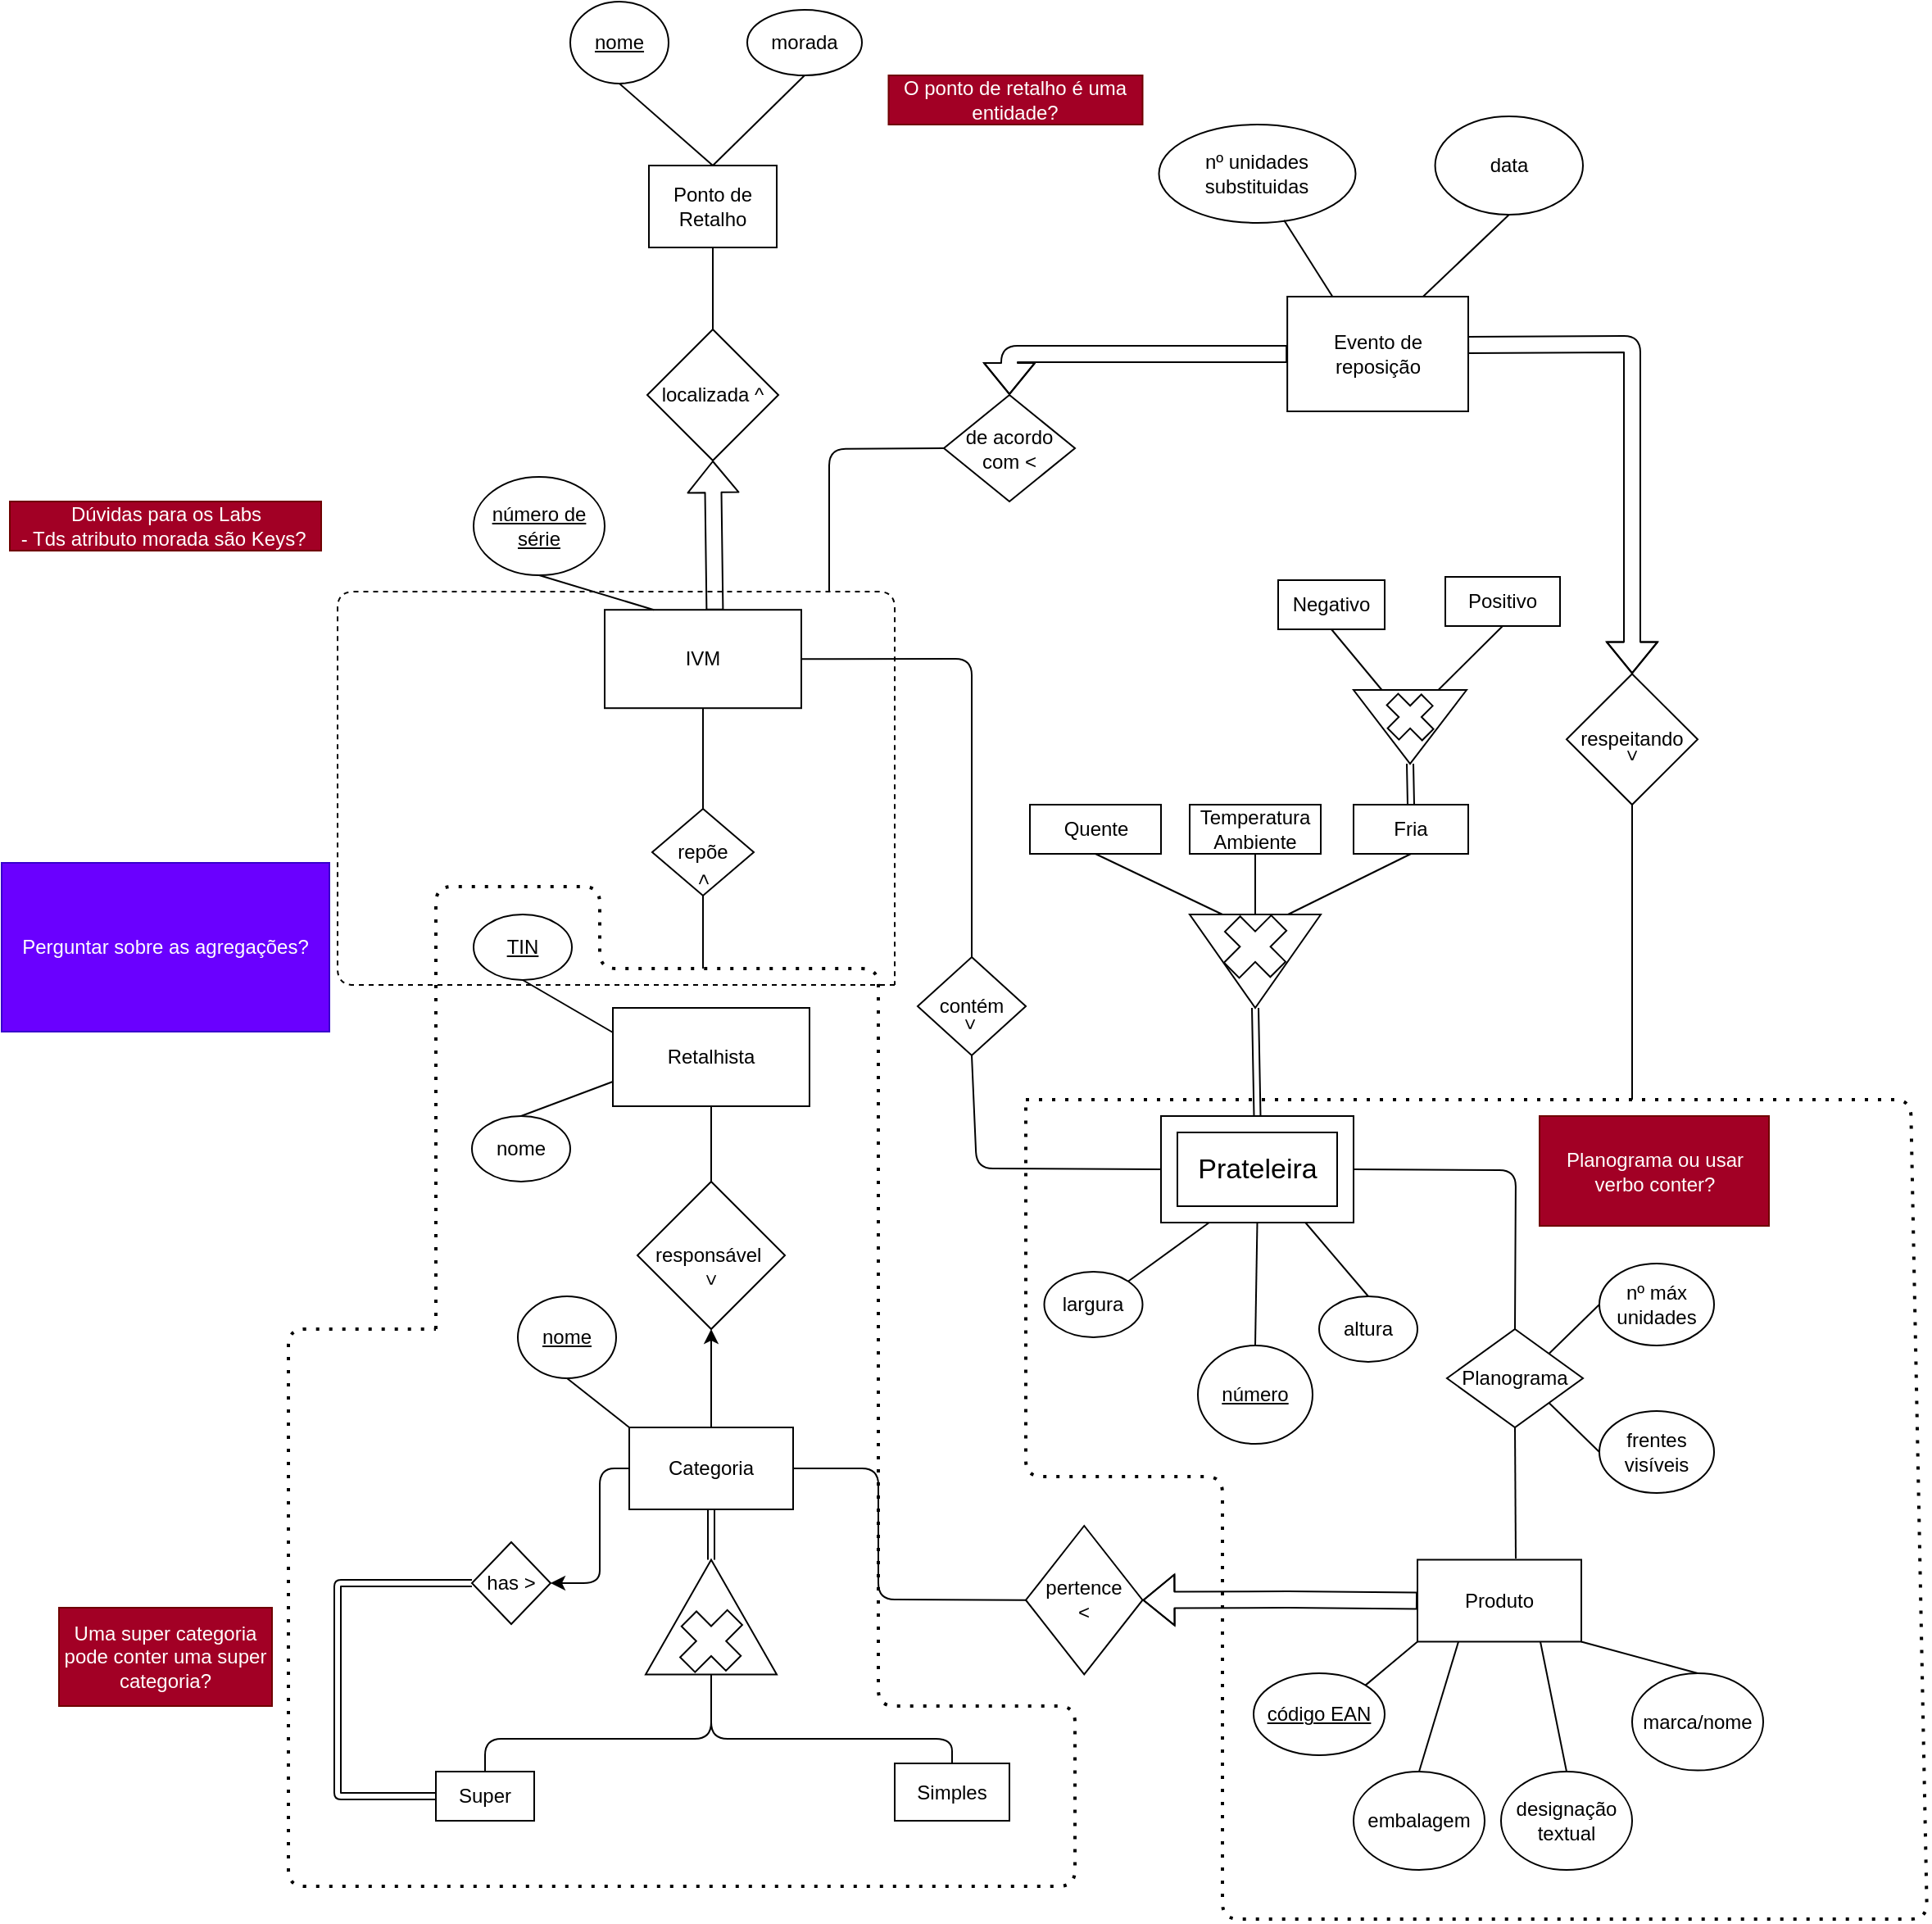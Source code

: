 <mxfile>
    <diagram id="00-uPUe9AZms_T46HA7c" name="Exposição Gulbenkian">
        <mxGraphModel dx="1993" dy="1764" grid="1" gridSize="10" guides="1" tooltips="1" connect="1" arrows="1" fold="1" page="1" pageScale="1" pageWidth="850" pageHeight="1100" math="0" shadow="0">
            <root>
                <mxCell id="0"/>
                <mxCell id="1" parent="0"/>
                <mxCell id="2" value="IVM" style="rounded=0;whiteSpace=wrap;html=1;" parent="1" vertex="1">
                    <mxGeometry x="123" y="41.1" width="120" height="60" as="geometry"/>
                </mxCell>
                <mxCell id="3" value="&lt;u&gt;número de série&lt;/u&gt;" style="ellipse;whiteSpace=wrap;html=1;" parent="1" vertex="1">
                    <mxGeometry x="43" y="-40" width="80" height="60" as="geometry"/>
                </mxCell>
                <mxCell id="7" value="" style="endArrow=none;html=1;exitX=0.5;exitY=1;exitDx=0;exitDy=0;entryX=0.25;entryY=0;entryDx=0;entryDy=0;" parent="1" source="3" target="2" edge="1">
                    <mxGeometry width="50" height="50" relative="1" as="geometry">
                        <mxPoint x="395" y="30" as="sourcePoint"/>
                        <mxPoint x="445" y="-20" as="targetPoint"/>
                    </mxGeometry>
                </mxCell>
                <mxCell id="87" style="edgeStyle=none;html=1;exitX=0.5;exitY=0;exitDx=0;exitDy=0;entryX=0.5;entryY=1;entryDx=0;entryDy=0;" parent="1" source="n_H6tgW4zbTbW25FnDyU-9" target="86" edge="1">
                    <mxGeometry relative="1" as="geometry">
                        <Array as="points"/>
                    </mxGeometry>
                </mxCell>
                <mxCell id="n_H6tgW4zbTbW25FnDyU-9" value="Categoria" style="rounded=0;whiteSpace=wrap;html=1;" parent="1" vertex="1">
                    <mxGeometry x="138" y="540" width="100" height="50" as="geometry"/>
                </mxCell>
                <mxCell id="n_H6tgW4zbTbW25FnDyU-10" value="" style="triangle;whiteSpace=wrap;html=1;direction=north;" parent="1" vertex="1">
                    <mxGeometry x="148" y="620.73" width="80" height="70" as="geometry"/>
                </mxCell>
                <mxCell id="n_H6tgW4zbTbW25FnDyU-11" value="" style="shape=link;html=1;exitX=0.5;exitY=1;exitDx=0;exitDy=0;entryX=1;entryY=0.5;entryDx=0;entryDy=0;" parent="1" source="n_H6tgW4zbTbW25FnDyU-9" target="n_H6tgW4zbTbW25FnDyU-10" edge="1">
                    <mxGeometry width="100" relative="1" as="geometry">
                        <mxPoint x="328" y="570" as="sourcePoint"/>
                        <mxPoint x="428" y="570" as="targetPoint"/>
                    </mxGeometry>
                </mxCell>
                <mxCell id="n_H6tgW4zbTbW25FnDyU-12" value="" style="shape=cross;whiteSpace=wrap;html=1;direction=south;rotation=45;size=0.336;" parent="1" vertex="1">
                    <mxGeometry x="168.84" y="650" width="38.32" height="40.73" as="geometry"/>
                </mxCell>
                <mxCell id="n_H6tgW4zbTbW25FnDyU-13" value="Super" style="rounded=0;whiteSpace=wrap;html=1;" parent="1" vertex="1">
                    <mxGeometry x="20" y="750" width="60" height="30" as="geometry"/>
                </mxCell>
                <mxCell id="n_H6tgW4zbTbW25FnDyU-14" value="" style="endArrow=none;html=1;exitX=0.5;exitY=0;exitDx=0;exitDy=0;entryX=0;entryY=0.5;entryDx=0;entryDy=0;" parent="1" source="n_H6tgW4zbTbW25FnDyU-13" target="n_H6tgW4zbTbW25FnDyU-10" edge="1">
                    <mxGeometry width="50" height="50" relative="1" as="geometry">
                        <mxPoint x="280" y="720" as="sourcePoint"/>
                        <mxPoint x="190" y="700" as="targetPoint"/>
                        <Array as="points">
                            <mxPoint x="50" y="730"/>
                            <mxPoint x="80" y="730"/>
                            <mxPoint x="120" y="730"/>
                            <mxPoint x="188" y="730"/>
                        </Array>
                    </mxGeometry>
                </mxCell>
                <mxCell id="83" style="edgeStyle=none;html=1;exitX=0;exitY=0.5;exitDx=0;exitDy=0;entryX=1;entryY=0.5;entryDx=0;entryDy=0;" parent="1" source="n_H6tgW4zbTbW25FnDyU-9" target="82" edge="1">
                    <mxGeometry relative="1" as="geometry">
                        <Array as="points">
                            <mxPoint x="120" y="565"/>
                            <mxPoint x="120" y="610"/>
                            <mxPoint x="120" y="635"/>
                        </Array>
                    </mxGeometry>
                </mxCell>
                <mxCell id="n_H6tgW4zbTbW25FnDyU-15" value="Simples" style="rounded=0;whiteSpace=wrap;html=1;" parent="1" vertex="1">
                    <mxGeometry x="300" y="745" width="70" height="35" as="geometry"/>
                </mxCell>
                <mxCell id="n_H6tgW4zbTbW25FnDyU-16" value="" style="endArrow=none;html=1;exitX=0.5;exitY=0;exitDx=0;exitDy=0;entryX=0;entryY=0.5;entryDx=0;entryDy=0;" parent="1" source="n_H6tgW4zbTbW25FnDyU-15" target="n_H6tgW4zbTbW25FnDyU-10" edge="1">
                    <mxGeometry width="50" height="50" relative="1" as="geometry">
                        <mxPoint x="280" y="720" as="sourcePoint"/>
                        <mxPoint x="330" y="670" as="targetPoint"/>
                        <Array as="points">
                            <mxPoint x="335" y="730"/>
                            <mxPoint x="260" y="730"/>
                            <mxPoint x="188" y="730"/>
                        </Array>
                    </mxGeometry>
                </mxCell>
                <mxCell id="n_H6tgW4zbTbW25FnDyU-17" value="&lt;u&gt;nome&lt;/u&gt;" style="ellipse;whiteSpace=wrap;html=1;" parent="1" vertex="1">
                    <mxGeometry x="70" y="460" width="60" height="50" as="geometry"/>
                </mxCell>
                <mxCell id="n_H6tgW4zbTbW25FnDyU-18" value="" style="endArrow=none;html=1;exitX=0;exitY=0;exitDx=0;exitDy=0;entryX=0.5;entryY=1;entryDx=0;entryDy=0;" parent="1" source="n_H6tgW4zbTbW25FnDyU-9" target="n_H6tgW4zbTbW25FnDyU-17" edge="1">
                    <mxGeometry width="50" height="50" relative="1" as="geometry">
                        <mxPoint x="280" y="520" as="sourcePoint"/>
                        <mxPoint x="330" y="470" as="targetPoint"/>
                    </mxGeometry>
                </mxCell>
                <mxCell id="fh6w0yjH1MEBk0rbtKuh-10" value="largura" style="ellipse;whiteSpace=wrap;html=1;" parent="1" vertex="1">
                    <mxGeometry x="391.25" y="445" width="60" height="40" as="geometry"/>
                </mxCell>
                <mxCell id="fh6w0yjH1MEBk0rbtKuh-11" value="altura" style="ellipse;whiteSpace=wrap;html=1;" parent="1" vertex="1">
                    <mxGeometry x="559" y="460" width="60" height="40" as="geometry"/>
                </mxCell>
                <mxCell id="fh6w0yjH1MEBk0rbtKuh-12" value="" style="endArrow=none;html=1;entryX=1;entryY=0;entryDx=0;entryDy=0;exitX=0;exitY=0;exitDx=29.375;exitDy=65;exitPerimeter=0;" parent="1" source="pVvuMbzZNNWRI8RjfoYQ-9" target="fh6w0yjH1MEBk0rbtKuh-10" edge="1">
                    <mxGeometry width="50" height="50" relative="1" as="geometry">
                        <mxPoint x="480" y="115.0" as="sourcePoint"/>
                        <mxPoint x="288.957" y="94.255" as="targetPoint"/>
                    </mxGeometry>
                </mxCell>
                <mxCell id="fh6w0yjH1MEBk0rbtKuh-13" value="" style="endArrow=none;html=1;entryX=0.5;entryY=0;entryDx=0;entryDy=0;exitX=0;exitY=0;exitDx=88.125;exitDy=65;exitPerimeter=0;" parent="1" source="pVvuMbzZNNWRI8RjfoYQ-9" target="fh6w0yjH1MEBk0rbtKuh-11" edge="1">
                    <mxGeometry width="50" height="50" relative="1" as="geometry">
                        <mxPoint x="580" y="420" as="sourcePoint"/>
                        <mxPoint x="470" y="80" as="targetPoint"/>
                    </mxGeometry>
                </mxCell>
                <mxCell id="n_H6tgW4zbTbW25FnDyU-20" value="" style="triangle;whiteSpace=wrap;html=1;direction=north;rotation=-180;" parent="1" vertex="1">
                    <mxGeometry x="480" y="227" width="80" height="57" as="geometry"/>
                </mxCell>
                <mxCell id="n_H6tgW4zbTbW25FnDyU-21" value="" style="shape=cross;whiteSpace=wrap;html=1;direction=south;rotation=45;size=0.336;" parent="1" vertex="1">
                    <mxGeometry x="500.42" y="226.27" width="39.16" height="40.73" as="geometry"/>
                </mxCell>
                <mxCell id="pVvuMbzZNNWRI8RjfoYQ-9" value="&lt;font style=&quot;font-size: 17px&quot;&gt;Prateleira&lt;/font&gt;" style="verticalLabelPosition=middle;verticalAlign=middle;html=1;shape=mxgraph.basic.frame;dx=10;fontFamily=Helvetica;labelPosition=center;align=center;" parent="1" vertex="1">
                    <mxGeometry x="462.5" y="350" width="117.5" height="65" as="geometry"/>
                </mxCell>
                <mxCell id="n_H6tgW4zbTbW25FnDyU-23" value="Fria" style="rounded=0;whiteSpace=wrap;html=1;" parent="1" vertex="1">
                    <mxGeometry x="580" y="160" width="70" height="30" as="geometry"/>
                </mxCell>
                <mxCell id="n_H6tgW4zbTbW25FnDyU-25" value="Quente" style="rounded=0;whiteSpace=wrap;html=1;" parent="1" vertex="1">
                    <mxGeometry x="382.5" y="160" width="80" height="30" as="geometry"/>
                </mxCell>
                <mxCell id="fh6w0yjH1MEBk0rbtKuh-14" value="" style="triangle;whiteSpace=wrap;html=1;direction=north;rotation=-180;" parent="1" vertex="1">
                    <mxGeometry x="580" y="90" width="69" height="45" as="geometry"/>
                </mxCell>
                <mxCell id="fh6w0yjH1MEBk0rbtKuh-17" value="Produto" style="rounded=0;whiteSpace=wrap;html=1;" parent="1" vertex="1">
                    <mxGeometry x="619" y="620.73" width="100" height="50" as="geometry"/>
                </mxCell>
                <mxCell id="n_H6tgW4zbTbW25FnDyU-29" value="Negativo" style="rounded=0;whiteSpace=wrap;html=1;" parent="1" vertex="1">
                    <mxGeometry x="534" y="23" width="65" height="30" as="geometry"/>
                </mxCell>
                <mxCell id="n_H6tgW4zbTbW25FnDyU-31" value="Positivo" style="rounded=0;whiteSpace=wrap;html=1;" parent="1" vertex="1">
                    <mxGeometry x="636" y="21" width="70" height="30" as="geometry"/>
                </mxCell>
                <mxCell id="11" value="Temperatura Ambiente" style="rounded=0;whiteSpace=wrap;html=1;" parent="1" vertex="1">
                    <mxGeometry x="480" y="160" width="80" height="30" as="geometry"/>
                </mxCell>
                <mxCell id="12" value="&lt;u&gt;número&lt;/u&gt;" style="ellipse;whiteSpace=wrap;html=1;direction=south;" parent="1" vertex="1">
                    <mxGeometry x="485" y="490" width="70" height="60" as="geometry"/>
                </mxCell>
                <mxCell id="13" value="" style="endArrow=none;html=1;entryX=0;entryY=0.5;entryDx=0;entryDy=0;exitX=0.5;exitY=1;exitDx=0;exitDy=0;exitPerimeter=0;" parent="1" source="pVvuMbzZNNWRI8RjfoYQ-9" target="12" edge="1">
                    <mxGeometry width="50" height="50" relative="1" as="geometry">
                        <mxPoint x="537" y="450" as="sourcePoint"/>
                        <mxPoint x="529" y="470" as="targetPoint"/>
                    </mxGeometry>
                </mxCell>
                <mxCell id="21" value="&lt;u&gt;código EAN&lt;/u&gt;" style="ellipse;whiteSpace=wrap;html=1;" parent="1" vertex="1">
                    <mxGeometry x="519" y="690" width="80" height="50" as="geometry"/>
                </mxCell>
                <mxCell id="22" value="embalagem" style="ellipse;whiteSpace=wrap;html=1;" parent="1" vertex="1">
                    <mxGeometry x="580" y="750" width="80" height="60" as="geometry"/>
                </mxCell>
                <mxCell id="23" value="designação textual" style="ellipse;whiteSpace=wrap;html=1;" parent="1" vertex="1">
                    <mxGeometry x="670" y="750" width="80" height="60" as="geometry"/>
                </mxCell>
                <mxCell id="24" value="marca/nome" style="ellipse;whiteSpace=wrap;html=1;" parent="1" vertex="1">
                    <mxGeometry x="750" y="690" width="80" height="59.27" as="geometry"/>
                </mxCell>
                <mxCell id="25" value="" style="endArrow=none;html=1;entryX=0;entryY=1;entryDx=0;entryDy=0;exitX=1;exitY=0;exitDx=0;exitDy=0;" parent="1" source="21" target="fh6w0yjH1MEBk0rbtKuh-17" edge="1">
                    <mxGeometry width="50" height="50" relative="1" as="geometry">
                        <mxPoint x="470" y="710" as="sourcePoint"/>
                        <mxPoint x="520" y="660" as="targetPoint"/>
                    </mxGeometry>
                </mxCell>
                <mxCell id="26" value="" style="endArrow=none;html=1;entryX=0.25;entryY=1;entryDx=0;entryDy=0;exitX=0.5;exitY=0;exitDx=0;exitDy=0;" parent="1" source="22" target="fh6w0yjH1MEBk0rbtKuh-17" edge="1">
                    <mxGeometry width="50" height="50" relative="1" as="geometry">
                        <mxPoint x="470" y="710" as="sourcePoint"/>
                        <mxPoint x="520" y="660" as="targetPoint"/>
                    </mxGeometry>
                </mxCell>
                <mxCell id="27" value="" style="endArrow=none;html=1;entryX=0.75;entryY=1;entryDx=0;entryDy=0;exitX=0.5;exitY=0;exitDx=0;exitDy=0;" parent="1" source="23" target="fh6w0yjH1MEBk0rbtKuh-17" edge="1">
                    <mxGeometry width="50" height="50" relative="1" as="geometry">
                        <mxPoint x="470" y="710" as="sourcePoint"/>
                        <mxPoint x="520" y="660" as="targetPoint"/>
                    </mxGeometry>
                </mxCell>
                <mxCell id="28" value="" style="endArrow=none;html=1;entryX=1;entryY=1;entryDx=0;entryDy=0;exitX=0.5;exitY=0;exitDx=0;exitDy=0;" parent="1" source="24" target="fh6w0yjH1MEBk0rbtKuh-17" edge="1">
                    <mxGeometry width="50" height="50" relative="1" as="geometry">
                        <mxPoint x="470" y="710" as="sourcePoint"/>
                        <mxPoint x="520" y="660" as="targetPoint"/>
                    </mxGeometry>
                </mxCell>
                <mxCell id="29" value="Planograma" style="rhombus;whiteSpace=wrap;html=1;" parent="1" vertex="1">
                    <mxGeometry x="637" y="480" width="83" height="60" as="geometry"/>
                </mxCell>
                <mxCell id="31" value="Retalhista" style="rounded=0;whiteSpace=wrap;html=1;" parent="1" vertex="1">
                    <mxGeometry x="128" y="284" width="120" height="60" as="geometry"/>
                </mxCell>
                <mxCell id="32" value="&lt;u&gt;TIN&lt;/u&gt;" style="ellipse;whiteSpace=wrap;html=1;" parent="1" vertex="1">
                    <mxGeometry x="43" y="227" width="60" height="40" as="geometry"/>
                </mxCell>
                <mxCell id="33" value="nome" style="ellipse;whiteSpace=wrap;html=1;" parent="1" vertex="1">
                    <mxGeometry x="42" y="350" width="60" height="40" as="geometry"/>
                </mxCell>
                <mxCell id="34" value="" style="endArrow=none;html=1;entryX=0.5;entryY=1;entryDx=0;entryDy=0;exitX=0;exitY=0.25;exitDx=0;exitDy=0;" parent="1" source="31" target="32" edge="1">
                    <mxGeometry width="50" height="50" relative="1" as="geometry">
                        <mxPoint x="470" y="260" as="sourcePoint"/>
                        <mxPoint x="520" y="210" as="targetPoint"/>
                    </mxGeometry>
                </mxCell>
                <mxCell id="35" value="" style="endArrow=none;html=1;entryX=0;entryY=0.75;entryDx=0;entryDy=0;exitX=0.5;exitY=0;exitDx=0;exitDy=0;" parent="1" source="33" target="31" edge="1">
                    <mxGeometry width="50" height="50" relative="1" as="geometry">
                        <mxPoint x="470" y="260" as="sourcePoint"/>
                        <mxPoint x="520" y="210" as="targetPoint"/>
                    </mxGeometry>
                </mxCell>
                <mxCell id="39" value="pertence&lt;br&gt;&amp;lt;" style="rhombus;whiteSpace=wrap;html=1;" parent="1" vertex="1">
                    <mxGeometry x="380" y="600" width="71.25" height="90.73" as="geometry"/>
                </mxCell>
                <mxCell id="43" value="" style="shape=flexArrow;endArrow=classic;html=1;exitX=0;exitY=0.5;exitDx=0;exitDy=0;entryX=1;entryY=0.5;entryDx=0;entryDy=0;" parent="1" source="fh6w0yjH1MEBk0rbtKuh-17" target="39" edge="1">
                    <mxGeometry width="50" height="50" relative="1" as="geometry">
                        <mxPoint x="400" y="520" as="sourcePoint"/>
                        <mxPoint x="450" y="470" as="targetPoint"/>
                        <Array as="points">
                            <mxPoint x="540" y="645"/>
                        </Array>
                    </mxGeometry>
                </mxCell>
                <mxCell id="44" value="" style="endArrow=none;html=1;exitX=1;exitY=0.5;exitDx=0;exitDy=0;entryX=0;entryY=0.5;entryDx=0;entryDy=0;" parent="1" source="n_H6tgW4zbTbW25FnDyU-9" target="39" edge="1">
                    <mxGeometry width="50" height="50" relative="1" as="geometry">
                        <mxPoint x="400" y="520" as="sourcePoint"/>
                        <mxPoint x="450" y="470" as="targetPoint"/>
                        <Array as="points">
                            <mxPoint x="290" y="565"/>
                            <mxPoint x="290" y="645"/>
                        </Array>
                    </mxGeometry>
                </mxCell>
                <mxCell id="51" value="" style="endArrow=none;html=1;entryX=1;entryY=0.5;entryDx=0;entryDy=0;entryPerimeter=0;exitX=0.5;exitY=0;exitDx=0;exitDy=0;" parent="1" source="29" target="pVvuMbzZNNWRI8RjfoYQ-9" edge="1">
                    <mxGeometry width="50" height="50" relative="1" as="geometry">
                        <mxPoint x="400" y="420" as="sourcePoint"/>
                        <mxPoint x="450" y="370" as="targetPoint"/>
                        <Array as="points">
                            <mxPoint x="679" y="383"/>
                        </Array>
                    </mxGeometry>
                </mxCell>
                <mxCell id="52" value="" style="shape=link;html=1;exitX=1;exitY=0.5;exitDx=0;exitDy=0;entryX=0.5;entryY=0;entryDx=0;entryDy=0;entryPerimeter=0;" parent="1" source="n_H6tgW4zbTbW25FnDyU-20" target="pVvuMbzZNNWRI8RjfoYQ-9" edge="1">
                    <mxGeometry width="100" relative="1" as="geometry">
                        <mxPoint x="380" y="400" as="sourcePoint"/>
                        <mxPoint x="480" y="400" as="targetPoint"/>
                    </mxGeometry>
                </mxCell>
                <mxCell id="59" value="" style="shape=link;html=1;entryX=0.5;entryY=0;entryDx=0;entryDy=0;exitX=1;exitY=0.5;exitDx=0;exitDy=0;" parent="1" source="fh6w0yjH1MEBk0rbtKuh-14" target="n_H6tgW4zbTbW25FnDyU-23" edge="1">
                    <mxGeometry width="100" relative="1" as="geometry">
                        <mxPoint x="380" y="400" as="sourcePoint"/>
                        <mxPoint x="480" y="400" as="targetPoint"/>
                    </mxGeometry>
                </mxCell>
                <mxCell id="61" value="" style="endArrow=none;html=1;entryX=0.5;entryY=1;entryDx=0;entryDy=0;exitX=0;exitY=0.75;exitDx=0;exitDy=0;" parent="1" source="fh6w0yjH1MEBk0rbtKuh-14" target="n_H6tgW4zbTbW25FnDyU-29" edge="1">
                    <mxGeometry width="50" height="50" relative="1" as="geometry">
                        <mxPoint x="400" y="420" as="sourcePoint"/>
                        <mxPoint x="450" y="370" as="targetPoint"/>
                    </mxGeometry>
                </mxCell>
                <mxCell id="62" value="" style="endArrow=none;html=1;entryX=0.5;entryY=1;entryDx=0;entryDy=0;exitX=0;exitY=0.25;exitDx=0;exitDy=0;" parent="1" source="fh6w0yjH1MEBk0rbtKuh-14" target="n_H6tgW4zbTbW25FnDyU-31" edge="1">
                    <mxGeometry width="50" height="50" relative="1" as="geometry">
                        <mxPoint x="690" y="110" as="sourcePoint"/>
                        <mxPoint x="450" y="370" as="targetPoint"/>
                    </mxGeometry>
                </mxCell>
                <mxCell id="64" value="" style="endArrow=none;html=1;entryX=0.5;entryY=1;entryDx=0;entryDy=0;exitX=0;exitY=0.25;exitDx=0;exitDy=0;" parent="1" source="n_H6tgW4zbTbW25FnDyU-20" target="n_H6tgW4zbTbW25FnDyU-23" edge="1">
                    <mxGeometry width="50" height="50" relative="1" as="geometry">
                        <mxPoint x="560" y="420" as="sourcePoint"/>
                        <mxPoint x="610" y="370" as="targetPoint"/>
                    </mxGeometry>
                </mxCell>
                <mxCell id="67" value="" style="endArrow=none;html=1;entryX=0.5;entryY=1;entryDx=0;entryDy=0;exitX=0;exitY=0.5;exitDx=0;exitDy=0;" parent="1" source="n_H6tgW4zbTbW25FnDyU-20" target="11" edge="1">
                    <mxGeometry width="50" height="50" relative="1" as="geometry">
                        <mxPoint x="560" y="420" as="sourcePoint"/>
                        <mxPoint x="610" y="370" as="targetPoint"/>
                    </mxGeometry>
                </mxCell>
                <mxCell id="68" value="" style="endArrow=none;html=1;entryX=0.5;entryY=1;entryDx=0;entryDy=0;exitX=0;exitY=0.75;exitDx=0;exitDy=0;" parent="1" source="n_H6tgW4zbTbW25FnDyU-20" target="n_H6tgW4zbTbW25FnDyU-25" edge="1">
                    <mxGeometry width="50" height="50" relative="1" as="geometry">
                        <mxPoint x="560" y="420" as="sourcePoint"/>
                        <mxPoint x="610" y="370" as="targetPoint"/>
                    </mxGeometry>
                </mxCell>
                <mxCell id="71" value="" style="shape=cross;whiteSpace=wrap;html=1;direction=south;rotation=45;size=0.336;" parent="1" vertex="1">
                    <mxGeometry x="599.31" y="91.96" width="30.47" height="29.14" as="geometry"/>
                </mxCell>
                <mxCell id="76" value="nº máx&lt;br&gt;unidades" style="ellipse;whiteSpace=wrap;html=1;" parent="1" vertex="1">
                    <mxGeometry x="730" y="440" width="70" height="50" as="geometry"/>
                </mxCell>
                <mxCell id="77" value="frentes visíveis" style="ellipse;whiteSpace=wrap;html=1;" parent="1" vertex="1">
                    <mxGeometry x="730" y="530" width="70" height="50" as="geometry"/>
                </mxCell>
                <mxCell id="78" value="" style="endArrow=none;html=1;entryX=0;entryY=0.5;entryDx=0;entryDy=0;exitX=1;exitY=0;exitDx=0;exitDy=0;" parent="1" target="76" edge="1" source="29">
                    <mxGeometry width="50" height="50" relative="1" as="geometry">
                        <mxPoint x="680" y="490" as="sourcePoint"/>
                        <mxPoint x="730" y="440" as="targetPoint"/>
                    </mxGeometry>
                </mxCell>
                <mxCell id="79" value="" style="endArrow=none;html=1;entryX=0;entryY=0.5;entryDx=0;entryDy=0;exitX=1;exitY=1;exitDx=0;exitDy=0;" parent="1" source="29" target="77" edge="1">
                    <mxGeometry width="50" height="50" relative="1" as="geometry">
                        <mxPoint x="680" y="490" as="sourcePoint"/>
                        <mxPoint x="730" y="440" as="targetPoint"/>
                    </mxGeometry>
                </mxCell>
                <mxCell id="82" value="has &amp;gt;" style="rhombus;whiteSpace=wrap;html=1;" parent="1" vertex="1">
                    <mxGeometry x="42" y="610" width="48" height="50" as="geometry"/>
                </mxCell>
                <mxCell id="84" value="" style="shape=link;html=1;exitX=0;exitY=0.5;exitDx=0;exitDy=0;entryX=0;entryY=0.5;entryDx=0;entryDy=0;" parent="1" source="n_H6tgW4zbTbW25FnDyU-13" target="82" edge="1">
                    <mxGeometry width="100" relative="1" as="geometry">
                        <mxPoint x="260" y="680" as="sourcePoint"/>
                        <mxPoint x="360" y="680" as="targetPoint"/>
                        <Array as="points">
                            <mxPoint x="-40" y="765"/>
                            <mxPoint x="-40" y="700"/>
                            <mxPoint x="-40" y="635"/>
                        </Array>
                    </mxGeometry>
                </mxCell>
                <mxCell id="86" value="responsável&amp;nbsp;" style="rhombus;whiteSpace=wrap;html=1;" parent="1" vertex="1">
                    <mxGeometry x="143" y="390" width="90" height="90" as="geometry"/>
                </mxCell>
                <mxCell id="88" value="" style="endArrow=none;html=1;exitX=0.5;exitY=0;exitDx=0;exitDy=0;entryX=0.5;entryY=1;entryDx=0;entryDy=0;" parent="1" source="86" target="31" edge="1">
                    <mxGeometry width="50" height="50" relative="1" as="geometry">
                        <mxPoint x="280" y="400" as="sourcePoint"/>
                        <mxPoint x="330" y="350" as="targetPoint"/>
                    </mxGeometry>
                </mxCell>
                <mxCell id="89" value="repõe" style="rhombus;whiteSpace=wrap;html=1;" parent="1" vertex="1">
                    <mxGeometry x="152" y="162.5" width="62" height="53" as="geometry"/>
                </mxCell>
                <mxCell id="90" value="" style="endArrow=none;html=1;exitX=0.5;exitY=0;exitDx=0;exitDy=0;entryX=0.5;entryY=1;entryDx=0;entryDy=0;" parent="1" source="89" target="2" edge="1">
                    <mxGeometry width="50" height="50" relative="1" as="geometry">
                        <mxPoint x="300" y="200" as="sourcePoint"/>
                        <mxPoint x="350" y="150" as="targetPoint"/>
                    </mxGeometry>
                </mxCell>
                <mxCell id="91" value="" style="endArrow=none;html=1;entryX=0.5;entryY=1;entryDx=0;entryDy=0;" parent="1" target="89" edge="1">
                    <mxGeometry width="50" height="50" relative="1" as="geometry">
                        <mxPoint x="183" y="260" as="sourcePoint"/>
                        <mxPoint x="350" y="150" as="targetPoint"/>
                    </mxGeometry>
                </mxCell>
                <mxCell id="96" value="contém&lt;br&gt;" style="rhombus;whiteSpace=wrap;html=1;" parent="1" vertex="1">
                    <mxGeometry x="314" y="253" width="66" height="60" as="geometry"/>
                </mxCell>
                <mxCell id="97" value="" style="endArrow=none;html=1;exitX=1;exitY=0.5;exitDx=0;exitDy=0;entryX=0.5;entryY=0;entryDx=0;entryDy=0;" parent="1" source="2" target="96" edge="1">
                    <mxGeometry width="50" height="50" relative="1" as="geometry">
                        <mxPoint x="350" y="320" as="sourcePoint"/>
                        <mxPoint x="400" y="270" as="targetPoint"/>
                        <Array as="points">
                            <mxPoint x="347" y="71"/>
                            <mxPoint x="347" y="151"/>
                        </Array>
                    </mxGeometry>
                </mxCell>
                <mxCell id="98" value="" style="endArrow=none;html=1;exitX=0.5;exitY=1;exitDx=0;exitDy=0;entryX=0;entryY=0.5;entryDx=0;entryDy=0;entryPerimeter=0;" parent="1" source="96" target="pVvuMbzZNNWRI8RjfoYQ-9" edge="1">
                    <mxGeometry width="50" height="50" relative="1" as="geometry">
                        <mxPoint x="350" y="320" as="sourcePoint"/>
                        <mxPoint x="420" y="384" as="targetPoint"/>
                        <Array as="points">
                            <mxPoint x="350" y="382"/>
                        </Array>
                    </mxGeometry>
                </mxCell>
                <mxCell id="99" value="&amp;lt;" style="text;html=1;strokeColor=none;fillColor=none;align=center;verticalAlign=middle;whiteSpace=wrap;rounded=0;rotation=-90;" parent="1" vertex="1">
                    <mxGeometry x="331" y="284" width="30" height="20" as="geometry"/>
                </mxCell>
                <mxCell id="101" value="&amp;lt;" style="text;html=1;strokeColor=none;fillColor=none;align=center;verticalAlign=middle;whiteSpace=wrap;rounded=0;rotation=90;" parent="1" vertex="1">
                    <mxGeometry x="168.84" y="195.5" width="30" height="20" as="geometry"/>
                </mxCell>
                <mxCell id="102" value="&amp;lt;" style="text;html=1;strokeColor=none;fillColor=none;align=center;verticalAlign=middle;whiteSpace=wrap;rounded=0;rotation=-90;" parent="1" vertex="1">
                    <mxGeometry x="173" y="440" width="30" height="20" as="geometry"/>
                </mxCell>
                <mxCell id="103" value="" style="endArrow=none;dashed=1;html=1;dashPattern=1 3;strokeWidth=2;" parent="1" edge="1">
                    <mxGeometry width="50" height="50" relative="1" as="geometry">
                        <mxPoint x="20" y="480" as="sourcePoint"/>
                        <mxPoint x="20" y="480" as="targetPoint"/>
                        <Array as="points">
                            <mxPoint x="20" y="210"/>
                            <mxPoint x="80" y="210"/>
                            <mxPoint x="120" y="210"/>
                            <mxPoint x="120" y="260"/>
                            <mxPoint x="290" y="260"/>
                            <mxPoint x="290" y="710"/>
                            <mxPoint x="410" y="710"/>
                            <mxPoint x="410" y="820"/>
                            <mxPoint x="-70" y="820"/>
                            <mxPoint x="-70" y="480"/>
                        </Array>
                    </mxGeometry>
                </mxCell>
                <mxCell id="105" value="Dúvidas para os Labs&lt;br&gt;- Tds atributo morada são Keys?&amp;nbsp;" style="text;html=1;align=center;verticalAlign=middle;resizable=0;points=[];autosize=1;strokeColor=#6F0000;fillColor=#a20025;fontColor=#ffffff;" parent="1" vertex="1">
                    <mxGeometry x="-240" y="-25" width="190" height="30" as="geometry"/>
                </mxCell>
                <mxCell id="106" value="Ponto de Retalho" style="rounded=0;whiteSpace=wrap;html=1;" parent="1" vertex="1">
                    <mxGeometry x="150" y="-230" width="78" height="50" as="geometry"/>
                </mxCell>
                <mxCell id="107" value="&lt;u&gt;nome&lt;/u&gt;" style="ellipse;whiteSpace=wrap;html=1;" parent="1" vertex="1">
                    <mxGeometry x="102" y="-330" width="60" height="50" as="geometry"/>
                </mxCell>
                <mxCell id="108" value="morada" style="ellipse;whiteSpace=wrap;html=1;" parent="1" vertex="1">
                    <mxGeometry x="210" y="-325" width="70" height="40" as="geometry"/>
                </mxCell>
                <mxCell id="112" value="" style="endArrow=none;html=1;exitX=0.5;exitY=0;exitDx=0;exitDy=0;entryX=0.5;entryY=1;entryDx=0;entryDy=0;" parent="1" source="106" target="108" edge="1">
                    <mxGeometry width="50" height="50" relative="1" as="geometry">
                        <mxPoint x="370" y="-60" as="sourcePoint"/>
                        <mxPoint x="420" y="-110" as="targetPoint"/>
                    </mxGeometry>
                </mxCell>
                <mxCell id="113" value="" style="endArrow=none;html=1;exitX=0.5;exitY=0;exitDx=0;exitDy=0;entryX=0.5;entryY=1;entryDx=0;entryDy=0;" parent="1" source="106" target="107" edge="1">
                    <mxGeometry width="50" height="50" relative="1" as="geometry">
                        <mxPoint x="370" y="-60" as="sourcePoint"/>
                        <mxPoint x="420" y="-110" as="targetPoint"/>
                    </mxGeometry>
                </mxCell>
                <mxCell id="116" value="localizada ^" style="rhombus;whiteSpace=wrap;html=1;" parent="1" vertex="1">
                    <mxGeometry x="149" y="-130" width="80" height="80" as="geometry"/>
                </mxCell>
                <mxCell id="117" value="" style="endArrow=none;html=1;exitX=0.5;exitY=0;exitDx=0;exitDy=0;entryX=0.5;entryY=1;entryDx=0;entryDy=0;" parent="1" source="116" target="106" edge="1">
                    <mxGeometry width="50" height="50" relative="1" as="geometry">
                        <mxPoint x="370" y="-60" as="sourcePoint"/>
                        <mxPoint x="420" y="-110" as="targetPoint"/>
                    </mxGeometry>
                </mxCell>
                <mxCell id="118" value="" style="shape=flexArrow;endArrow=classic;html=1;entryX=0.5;entryY=1;entryDx=0;entryDy=0;exitX=0.56;exitY=0.003;exitDx=0;exitDy=0;exitPerimeter=0;" parent="1" source="2" target="116" edge="1">
                    <mxGeometry width="50" height="50" relative="1" as="geometry">
                        <mxPoint x="189" y="40" as="sourcePoint"/>
                        <mxPoint x="420" y="-110" as="targetPoint"/>
                    </mxGeometry>
                </mxCell>
                <mxCell id="120" value="Uma super categoria pode conter uma super categoria?" style="text;html=1;strokeColor=#6F0000;fillColor=#a20025;align=center;verticalAlign=middle;whiteSpace=wrap;rounded=0;fontColor=#ffffff;" parent="1" vertex="1">
                    <mxGeometry x="-210" y="650" width="130" height="60" as="geometry"/>
                </mxCell>
                <mxCell id="121" value="Perguntar sobre as agregações?" style="text;html=1;strokeColor=#3700CC;fillColor=#6a00ff;align=center;verticalAlign=middle;whiteSpace=wrap;rounded=0;fontColor=#ffffff;" parent="1" vertex="1">
                    <mxGeometry x="-245" y="195.5" width="200" height="103" as="geometry"/>
                </mxCell>
                <mxCell id="126" value="O ponto de retalho é uma entidade?" style="text;html=1;strokeColor=#6F0000;fillColor=#a20025;align=center;verticalAlign=middle;whiteSpace=wrap;rounded=0;fontColor=#ffffff;" vertex="1" parent="1">
                    <mxGeometry x="296.25" y="-285" width="155" height="30" as="geometry"/>
                </mxCell>
                <mxCell id="127" value="Planograma ou usar verbo conter?" style="text;html=1;strokeColor=#6F0000;fillColor=#a20025;align=center;verticalAlign=middle;whiteSpace=wrap;rounded=0;fontColor=#ffffff;" vertex="1" parent="1">
                    <mxGeometry x="693.5" y="350" width="140" height="67" as="geometry"/>
                </mxCell>
                <mxCell id="129" value="" style="endArrow=none;dashed=1;html=1;dashPattern=1 3;strokeWidth=2;" edge="1" parent="1">
                    <mxGeometry width="50" height="50" relative="1" as="geometry">
                        <mxPoint x="380" y="340" as="sourcePoint"/>
                        <mxPoint x="380" y="340" as="targetPoint"/>
                        <Array as="points">
                            <mxPoint x="920" y="340"/>
                            <mxPoint x="930" y="840"/>
                            <mxPoint x="500" y="840"/>
                            <mxPoint x="500" y="570"/>
                            <mxPoint x="380" y="570"/>
                        </Array>
                    </mxGeometry>
                </mxCell>
                <mxCell id="130" value="" style="endArrow=none;html=1;entryX=0.5;entryY=1;entryDx=0;entryDy=0;" edge="1" parent="1" target="29">
                    <mxGeometry width="50" height="50" relative="1" as="geometry">
                        <mxPoint x="679" y="620" as="sourcePoint"/>
                        <mxPoint x="450" y="450" as="targetPoint"/>
                    </mxGeometry>
                </mxCell>
                <mxCell id="132" value="" style="endArrow=none;dashed=1;html=1;" edge="1" parent="1">
                    <mxGeometry width="50" height="50" relative="1" as="geometry">
                        <mxPoint x="300" y="270" as="sourcePoint"/>
                        <mxPoint x="300" y="270" as="targetPoint"/>
                        <Array as="points">
                            <mxPoint x="-40" y="270"/>
                            <mxPoint x="-40" y="30"/>
                            <mxPoint x="180" y="30"/>
                            <mxPoint x="300" y="30"/>
                        </Array>
                    </mxGeometry>
                </mxCell>
                <mxCell id="134" value="Evento de reposição" style="rounded=0;whiteSpace=wrap;html=1;" vertex="1" parent="1">
                    <mxGeometry x="539.58" y="-150" width="110.42" height="70" as="geometry"/>
                </mxCell>
                <mxCell id="137" value="respeitando" style="rhombus;whiteSpace=wrap;html=1;" vertex="1" parent="1">
                    <mxGeometry x="710" y="80.25" width="80" height="79.75" as="geometry"/>
                </mxCell>
                <mxCell id="138" value="" style="endArrow=none;html=1;entryX=0.5;entryY=1;entryDx=0;entryDy=0;" edge="1" parent="1" target="137">
                    <mxGeometry width="50" height="50" relative="1" as="geometry">
                        <mxPoint x="750" y="340" as="sourcePoint"/>
                        <mxPoint x="450" y="240" as="targetPoint"/>
                    </mxGeometry>
                </mxCell>
                <mxCell id="139" value="de acordo com &amp;lt;" style="rhombus;whiteSpace=wrap;html=1;" vertex="1" parent="1">
                    <mxGeometry x="330" y="-90" width="80" height="65" as="geometry"/>
                </mxCell>
                <mxCell id="140" value="" style="endArrow=none;html=1;entryX=0;entryY=0.5;entryDx=0;entryDy=0;" edge="1" parent="1" target="139">
                    <mxGeometry width="50" height="50" relative="1" as="geometry">
                        <mxPoint x="260" y="30" as="sourcePoint"/>
                        <mxPoint x="450" y="140" as="targetPoint"/>
                        <Array as="points">
                            <mxPoint x="260" y="-57"/>
                        </Array>
                    </mxGeometry>
                </mxCell>
                <mxCell id="142" value="nº unidades substituidas" style="ellipse;whiteSpace=wrap;html=1;" vertex="1" parent="1">
                    <mxGeometry x="461.25" y="-255" width="120" height="60" as="geometry"/>
                </mxCell>
                <mxCell id="143" value="data" style="ellipse;whiteSpace=wrap;html=1;" vertex="1" parent="1">
                    <mxGeometry x="629.78" y="-260" width="90.22" height="60" as="geometry"/>
                </mxCell>
                <mxCell id="144" value="" style="endArrow=none;html=1;entryX=0.636;entryY=0.973;entryDx=0;entryDy=0;entryPerimeter=0;exitX=0.25;exitY=0;exitDx=0;exitDy=0;" edge="1" parent="1" source="134" target="142">
                    <mxGeometry width="50" height="50" relative="1" as="geometry">
                        <mxPoint x="400" y="-30" as="sourcePoint"/>
                        <mxPoint x="450" y="-80" as="targetPoint"/>
                    </mxGeometry>
                </mxCell>
                <mxCell id="145" value="" style="endArrow=none;html=1;entryX=0.5;entryY=1;entryDx=0;entryDy=0;exitX=0.75;exitY=0;exitDx=0;exitDy=0;" edge="1" parent="1" source="134" target="143">
                    <mxGeometry width="50" height="50" relative="1" as="geometry">
                        <mxPoint x="400" y="-30" as="sourcePoint"/>
                        <mxPoint x="450" y="-80" as="targetPoint"/>
                    </mxGeometry>
                </mxCell>
                <mxCell id="146" value="&amp;lt;" style="text;html=1;strokeColor=none;fillColor=none;align=center;verticalAlign=middle;whiteSpace=wrap;rounded=0;rotation=-90;" vertex="1" parent="1">
                    <mxGeometry x="735" y="120" width="30" height="20" as="geometry"/>
                </mxCell>
                <mxCell id="149" value="" style="shape=flexArrow;endArrow=classic;html=1;exitX=0.996;exitY=0.421;exitDx=0;exitDy=0;exitPerimeter=0;entryX=0.5;entryY=0;entryDx=0;entryDy=0;" edge="1" parent="1" source="134" target="137">
                    <mxGeometry width="50" height="50" relative="1" as="geometry">
                        <mxPoint x="470" y="70" as="sourcePoint"/>
                        <mxPoint x="520" y="20" as="targetPoint"/>
                        <Array as="points">
                            <mxPoint x="750" y="-121"/>
                        </Array>
                    </mxGeometry>
                </mxCell>
                <mxCell id="150" value="" style="shape=flexArrow;endArrow=classic;html=1;exitX=0;exitY=0.5;exitDx=0;exitDy=0;entryX=0.5;entryY=0;entryDx=0;entryDy=0;" edge="1" parent="1" source="134" target="139">
                    <mxGeometry width="50" height="50" relative="1" as="geometry">
                        <mxPoint x="470" y="70" as="sourcePoint"/>
                        <mxPoint x="520" y="20" as="targetPoint"/>
                        <Array as="points">
                            <mxPoint x="370" y="-115"/>
                        </Array>
                    </mxGeometry>
                </mxCell>
            </root>
        </mxGraphModel>
    </diagram>
</mxfile>